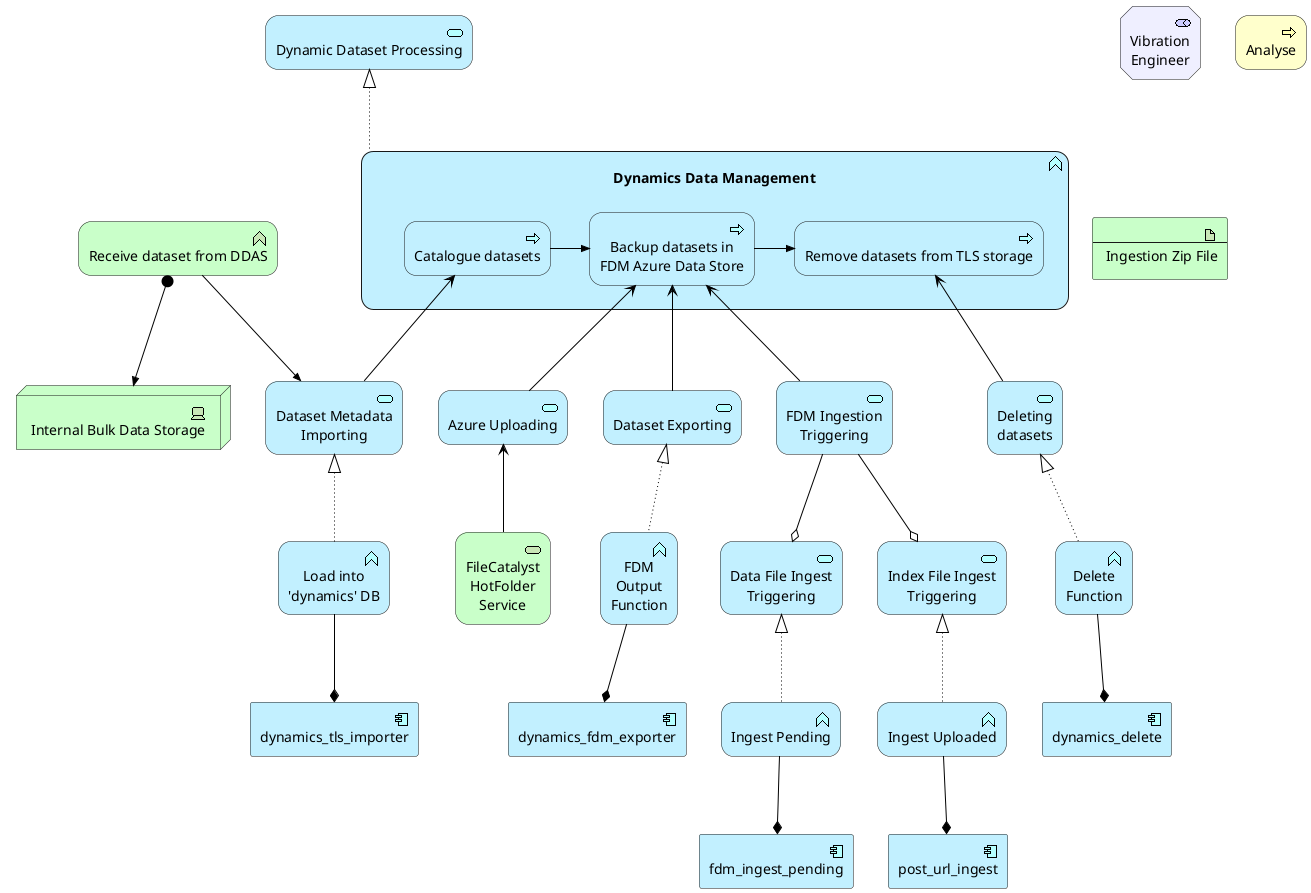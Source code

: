 @startuml Dynamics Data Management
!include <archimate/Archimate>
skinparam rectangle<<behavior>> {
    roundCorner 25
}

' Motivational Stakeholder
Motivation_Stakeholder(vibrationEngineer, "Vibration\nEngineer")

' Application Service
Application_Service(rawDynamicDataProcessing, "Dynamic Dataset Processing")



' Application Function
rectangle "Dynamics Data Management" <<$archimate/application-function>><<behavior>> as dataManagement #APPLICATION {
    ' Application Process
    Application_Process(import, "Catalogue datasets")
    Application_Process(export, "Backup datasets in\nFDM Azure Data Store")
    Application_Process(remove, "Remove datasets from TLS storage")
}

' Business Process
Business_Process(analyse, "Analyse")

' Application Services
Application_Service(importService, "Dataset Metadata\nImporting")
Application_Service(exportForFdmIngestionService, "Dataset Exporting")
Application_Service(uploadToAzureService, "Azure Uploading")
Application_Service(fdmAzureIngestionService, "FDM Ingestion\nTriggering")
Application_Service(deleteService, "Deleting\ndatasets")

Application_Service(datasetIndexIngestTriggering, "Index File Ingest\nTriggering")
Application_Service(datasetFileIngestTriggering, "Data File Ingest\nTriggering")


' Applications Components
Application_Component(dynamicsTlsImporter, "dynamics_tls_importer")
Application_Component(dynamicsFdmExporter, "dynamics_fdm_exporter")
Application_Component(dynamicsDelete, "dynamics_delete")
Application_Component(postUrlIngest, "post_url_ingest")
Application_Component(fdmIngestPending, "fdm_ingest_pending")

' Application Functions
Application_Function(importFunction, "Load into\n'dynamics' DB")
Application_Function(ingestAfterUpload, "Ingest Uploaded")
Application_Function(ingestFdmPending, "Ingest Pending")
Application_Function(fdmOutputFunction, "FDM\nOutput\nFunction")
Application_Function(deleteFunction, "Delete\nFunction")

' Technology Function
Technology_Function(receive, "Receive dataset from DDAS")

' Technology Device
Technology_Device(internalBulkDataStorage, "Internal Bulk Data Storage")

' Technology Services
Technology_Service(dataMovementService, "FileCatalyst\nHotFolder\nService")

' Technology Artifacts
Technology_Artifact(ingestionZipFile, "Ingestion Zip File")

' Realization Relations
Rel_Realization_Up(dataManagement, rawDynamicDataProcessing)
Rel_Realization_Up(importFunction, importService)
Rel_Realization_Up(deleteFunction, deleteService)
Rel_Realization_Up(fdmOutputFunction, exportForFdmIngestionService)
Rel_Realization_Up(ingestAfterUpload, datasetIndexIngestTriggering)
Rel_Realization_Up(ingestFdmPending, datasetFileIngestTriggering)

' Aggregation Relations
Rel_Aggregation_Up(datasetIndexIngestTriggering, fdmAzureIngestionService)
Rel_Aggregation_Up(datasetFileIngestTriggering, fdmAzureIngestionService)

' Serving Relations
Rel_Serving_Up(importService, import)
Rel_Serving_Up(deleteService, remove)
Rel_Serving_Up(uploadToAzureService, export)
Rel_Serving_Up(fdmAzureIngestionService, export)
Rel_Serving_Up(exportForFdmIngestionService, export)
Rel_Serving_Up(dataMovementService, uploadToAzureService)

' Composition Relations
Rel_Composition_Up(dynamicsTlsImporter, importFunction)
Rel_Composition_Up(dynamicsFdmExporter, fdmOutputFunction)
Rel_Composition_Up(dynamicsDelete, deleteFunction)
Rel_Composition_Up(postUrlIngest, ingestAfterUpload)
Rel_Composition_Up(fdmIngestPending, ingestFdmPending)

' Triggering Relations

Rel_Triggering(receive, importService)
Rel_Triggering_Right(import, export)
Rel_Triggering_Right(export, remove)

' Assignment Relations
Rel_Assignment_Down(receive, internalBulkDataStorage)

@enduml